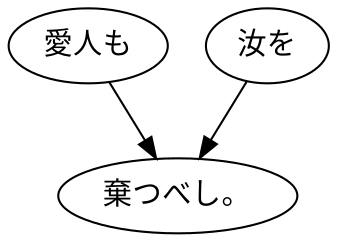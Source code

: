 digraph graph5789 {
	node0 [label="愛人も"];
	node1 [label="汝を"];
	node2 [label="棄つべし。"];
	node0 -> node2;
	node1 -> node2;
}
